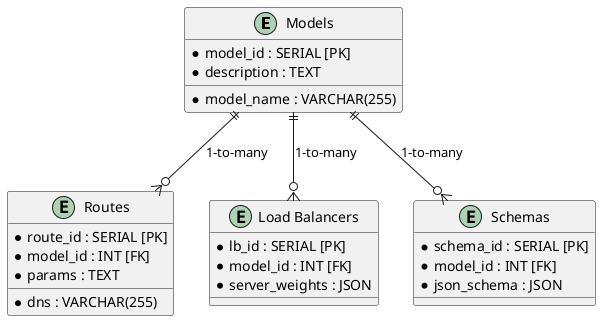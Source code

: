 @startuml
entity "Models" {
    * model_id : SERIAL [PK]
    * model_name : VARCHAR(255)
    * description : TEXT
}

entity "Routes" {
    * route_id : SERIAL [PK]
    * model_id : INT [FK]
    * dns : VARCHAR(255)
    * params : TEXT
}

entity "Load Balancers" as LoadBalancers {
    * lb_id : SERIAL [PK]
    * model_id : INT [FK]
    * server_weights : JSON
}

entity "Schemas" {
    * schema_id : SERIAL [PK]
    * model_id : INT [FK]
    * json_schema : JSON
}

Models ||--o{ Routes : "1-to-many"
Models ||--o{ LoadBalancers : "1-to-many"
Models ||--o{ Schemas : "1-to-many"
@enduml
